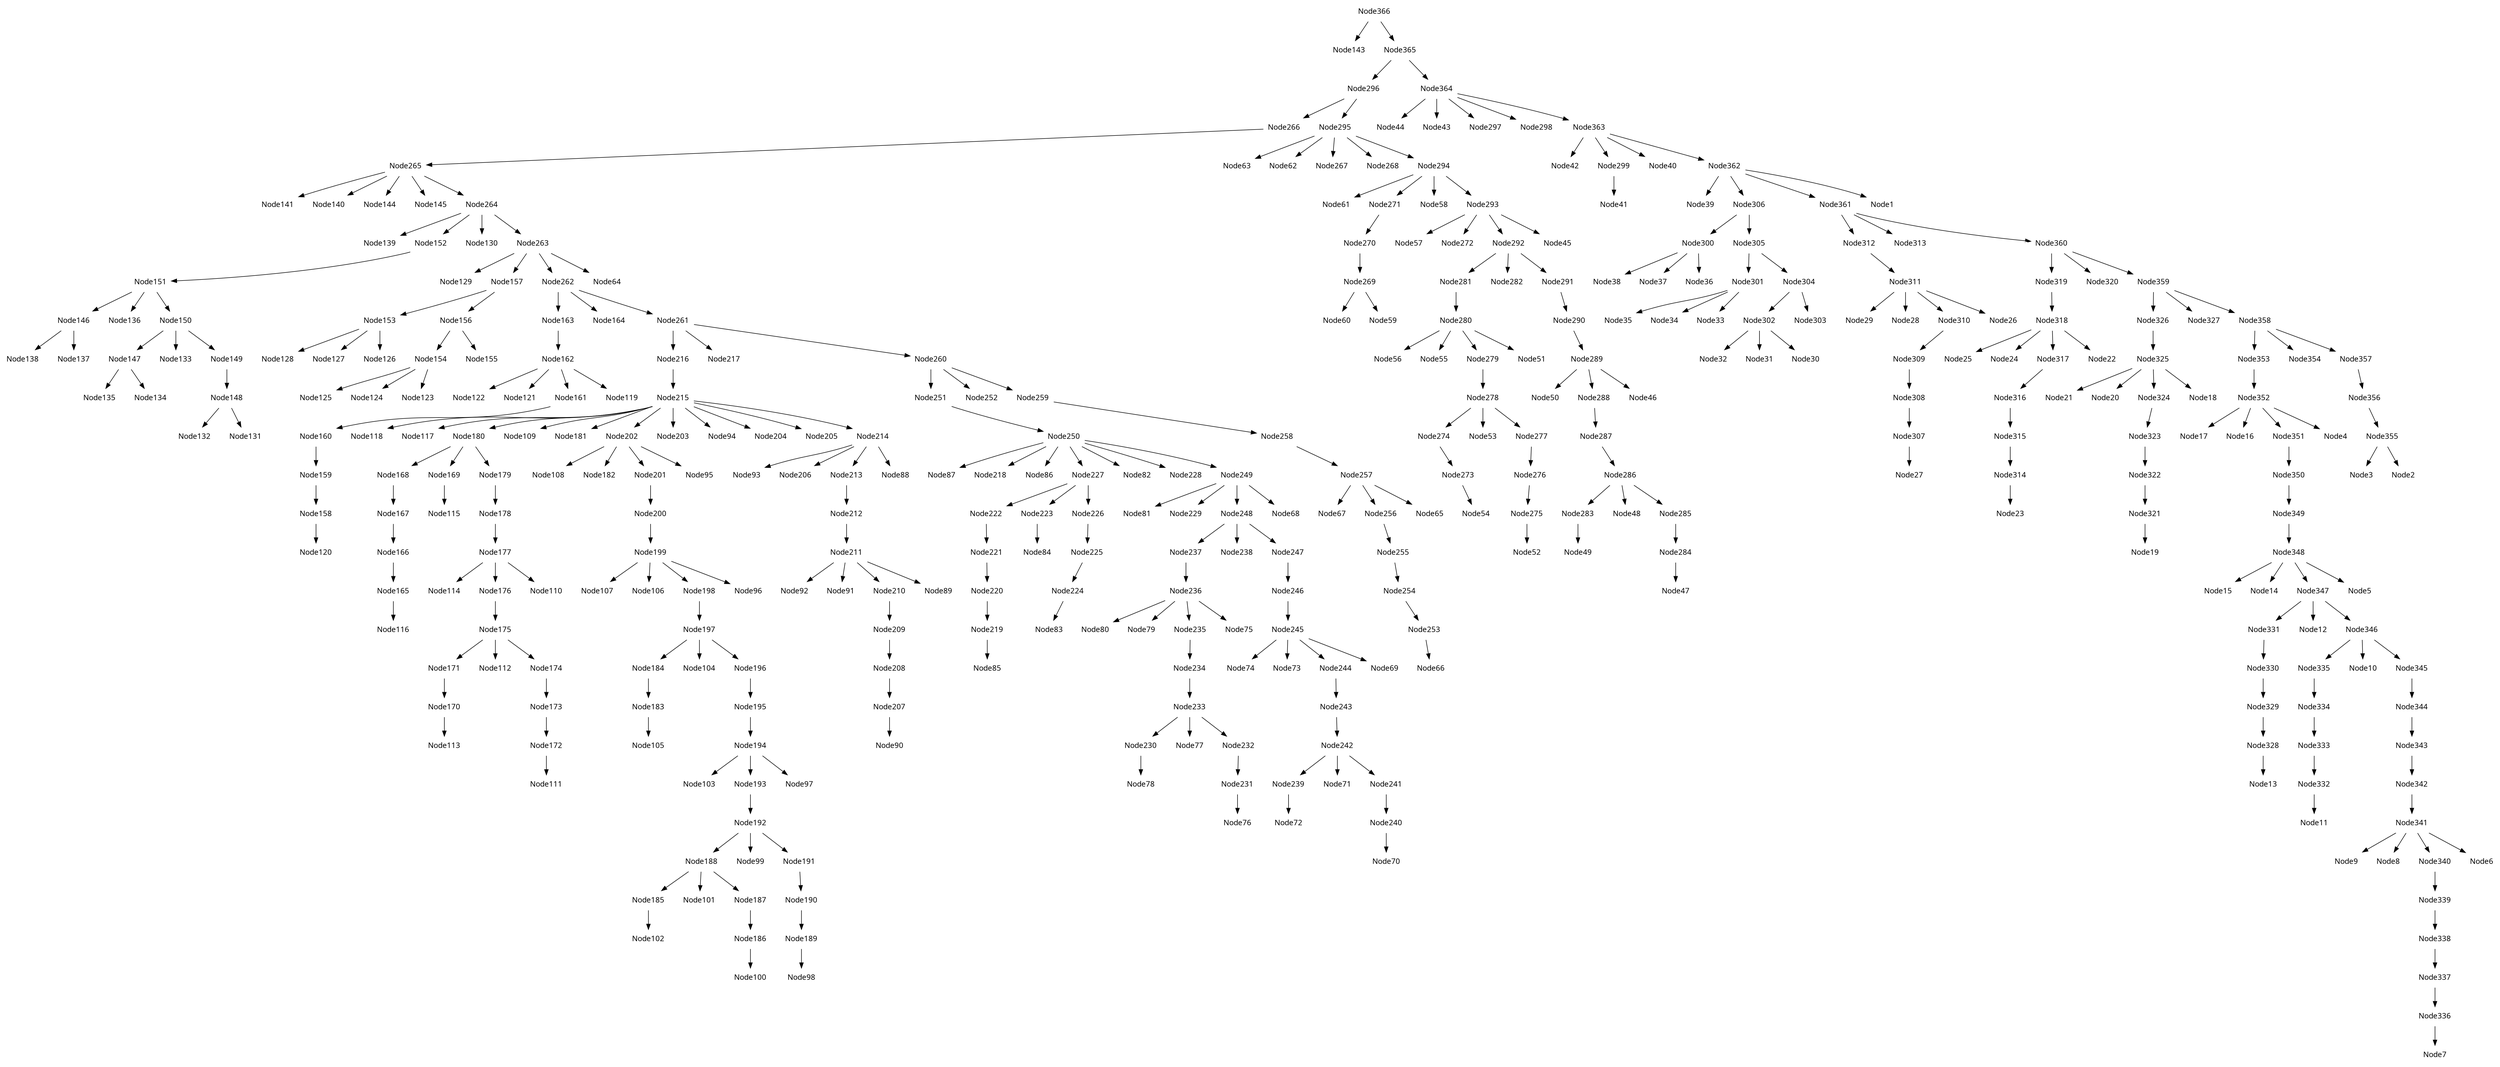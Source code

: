 #@startdot

digraph demo {
node [fontname="Fangsong" shape=plaintext]


	Node366->Node143
	Node366->Node365
	{
		rank = same;
		Node143->Node365[color=white];
		rankdir=LR;
	}
	Node365->Node296
	Node365->Node364
	{
		rank = same;
		Node296->Node364[color=white];
		rankdir=LR;
	}
	Node296->Node266
	Node296->Node295
	{
		rank = same;
		Node266->Node295[color=white];
		rankdir=LR;
	}
	Node266->Node265
	Node265->Node141
	Node265->Node140
	Node265->Node144
	Node265->Node145
	Node265->Node264
	{
		rank = same;
		Node141->Node140->Node144->Node145->Node264[color=white];
		rankdir=LR;
	}
	Node264->Node139
	Node264->Node152
	Node264->Node130
	Node264->Node263
	{
		rank = same;
		Node139->Node152->Node130->Node263[color=white];
		rankdir=LR;
	}
	Node152->Node151
	Node151->Node146
	Node151->Node136
	Node151->Node150
	{
		rank = same;
		Node146->Node136->Node150[color=white];
		rankdir=LR;
	}
	Node146->Node138
	Node146->Node137
	{
		rank = same;
		Node138->Node137[color=white];
		rankdir=LR;
	}
	Node150->Node147
	Node150->Node133
	Node150->Node149
	{
		rank = same;
		Node147->Node133->Node149[color=white];
		rankdir=LR;
	}
	Node147->Node135
	Node147->Node134
	{
		rank = same;
		Node135->Node134[color=white];
		rankdir=LR;
	}
	Node149->Node148
	Node148->Node132
	Node148->Node131
	{
		rank = same;
		Node132->Node131[color=white];
		rankdir=LR;
	}
	Node263->Node129
	Node263->Node157
	Node263->Node262
	Node263->Node64
	{
		rank = same;
		Node129->Node157->Node262->Node64[color=white];
		rankdir=LR;
	}
	Node157->Node153
	Node157->Node156
	{
		rank = same;
		Node153->Node156[color=white];
		rankdir=LR;
	}
	Node153->Node128
	Node153->Node127
	Node153->Node126
	{
		rank = same;
		Node128->Node127->Node126[color=white];
		rankdir=LR;
	}
	Node156->Node154
	Node156->Node155
	{
		rank = same;
		Node154->Node155[color=white];
		rankdir=LR;
	}
	Node154->Node125
	Node154->Node124
	Node154->Node123
	{
		rank = same;
		Node125->Node124->Node123[color=white];
		rankdir=LR;
	}
	Node262->Node163
	Node262->Node164
	Node262->Node261
	{
		rank = same;
		Node163->Node164->Node261[color=white];
		rankdir=LR;
	}
	Node163->Node162
	Node162->Node122
	Node162->Node121
	Node162->Node161
	Node162->Node119
	{
		rank = same;
		Node122->Node121->Node161->Node119[color=white];
		rankdir=LR;
	}
	Node161->Node160
	Node160->Node159
	Node159->Node158
	Node158->Node120
	Node261->Node216
	Node261->Node217
	Node261->Node260
	{
		rank = same;
		Node216->Node217->Node260[color=white];
		rankdir=LR;
	}
	Node216->Node215
	Node215->Node118
	Node215->Node117
	Node215->Node180
	Node215->Node109
	Node215->Node181
	Node215->Node202
	Node215->Node203
	Node215->Node94
	Node215->Node204
	Node215->Node205
	Node215->Node214
	{
		rank = same;
		Node118->Node117->Node180->Node109->Node181->Node202->Node203->Node94->Node204->Node205->Node214[color=white];
		rankdir=LR;
	}
	Node180->Node168
	Node180->Node169
	Node180->Node179
	{
		rank = same;
		Node168->Node169->Node179[color=white];
		rankdir=LR;
	}
	Node168->Node167
	Node167->Node166
	Node166->Node165
	Node165->Node116
	Node169->Node115
	Node179->Node178
	Node178->Node177
	Node177->Node114
	Node177->Node176
	Node177->Node110
	{
		rank = same;
		Node114->Node176->Node110[color=white];
		rankdir=LR;
	}
	Node176->Node175
	Node175->Node171
	Node175->Node112
	Node175->Node174
	{
		rank = same;
		Node171->Node112->Node174[color=white];
		rankdir=LR;
	}
	Node171->Node170
	Node170->Node113
	Node174->Node173
	Node173->Node172
	Node172->Node111
	Node202->Node108
	Node202->Node182
	Node202->Node201
	Node202->Node95
	{
		rank = same;
		Node108->Node182->Node201->Node95[color=white];
		rankdir=LR;
	}
	Node201->Node200
	Node200->Node199
	Node199->Node107
	Node199->Node106
	Node199->Node198
	Node199->Node96
	{
		rank = same;
		Node107->Node106->Node198->Node96[color=white];
		rankdir=LR;
	}
	Node198->Node197
	Node197->Node184
	Node197->Node104
	Node197->Node196
	{
		rank = same;
		Node184->Node104->Node196[color=white];
		rankdir=LR;
	}
	Node184->Node183
	Node183->Node105
	Node196->Node195
	Node195->Node194
	Node194->Node103
	Node194->Node193
	Node194->Node97
	{
		rank = same;
		Node103->Node193->Node97[color=white];
		rankdir=LR;
	}
	Node193->Node192
	Node192->Node188
	Node192->Node99
	Node192->Node191
	{
		rank = same;
		Node188->Node99->Node191[color=white];
		rankdir=LR;
	}
	Node188->Node185
	Node188->Node101
	Node188->Node187
	{
		rank = same;
		Node185->Node101->Node187[color=white];
		rankdir=LR;
	}
	Node185->Node102
	Node187->Node186
	Node186->Node100
	Node191->Node190
	Node190->Node189
	Node189->Node98
	Node214->Node93
	Node214->Node206
	Node214->Node213
	Node214->Node88
	{
		rank = same;
		Node93->Node206->Node213->Node88[color=white];
		rankdir=LR;
	}
	Node213->Node212
	Node212->Node211
	Node211->Node92
	Node211->Node91
	Node211->Node210
	Node211->Node89
	{
		rank = same;
		Node92->Node91->Node210->Node89[color=white];
		rankdir=LR;
	}
	Node210->Node209
	Node209->Node208
	Node208->Node207
	Node207->Node90
	Node260->Node251
	Node260->Node252
	Node260->Node259
	{
		rank = same;
		Node251->Node252->Node259[color=white];
		rankdir=LR;
	}
	Node251->Node250
	Node250->Node87
	Node250->Node218
	Node250->Node86
	Node250->Node227
	Node250->Node82
	Node250->Node228
	Node250->Node249
	{
		rank = same;
		Node87->Node218->Node86->Node227->Node82->Node228->Node249[color=white];
		rankdir=LR;
	}
	Node227->Node222
	Node227->Node223
	Node227->Node226
	{
		rank = same;
		Node222->Node223->Node226[color=white];
		rankdir=LR;
	}
	Node222->Node221
	Node221->Node220
	Node220->Node219
	Node219->Node85
	Node223->Node84
	Node226->Node225
	Node225->Node224
	Node224->Node83
	Node249->Node81
	Node249->Node229
	Node249->Node248
	Node249->Node68
	{
		rank = same;
		Node81->Node229->Node248->Node68[color=white];
		rankdir=LR;
	}
	Node248->Node237
	Node248->Node238
	Node248->Node247
	{
		rank = same;
		Node237->Node238->Node247[color=white];
		rankdir=LR;
	}
	Node237->Node236
	Node236->Node80
	Node236->Node79
	Node236->Node235
	Node236->Node75
	{
		rank = same;
		Node80->Node79->Node235->Node75[color=white];
		rankdir=LR;
	}
	Node235->Node234
	Node234->Node233
	Node233->Node230
	Node233->Node77
	Node233->Node232
	{
		rank = same;
		Node230->Node77->Node232[color=white];
		rankdir=LR;
	}
	Node230->Node78
	Node232->Node231
	Node231->Node76
	Node247->Node246
	Node246->Node245
	Node245->Node74
	Node245->Node73
	Node245->Node244
	Node245->Node69
	{
		rank = same;
		Node74->Node73->Node244->Node69[color=white];
		rankdir=LR;
	}
	Node244->Node243
	Node243->Node242
	Node242->Node239
	Node242->Node71
	Node242->Node241
	{
		rank = same;
		Node239->Node71->Node241[color=white];
		rankdir=LR;
	}
	Node239->Node72
	Node241->Node240
	Node240->Node70
	Node259->Node258
	Node258->Node257
	Node257->Node67
	Node257->Node256
	Node257->Node65
	{
		rank = same;
		Node67->Node256->Node65[color=white];
		rankdir=LR;
	}
	Node256->Node255
	Node255->Node254
	Node254->Node253
	Node253->Node66
	Node295->Node63
	Node295->Node62
	Node295->Node267
	Node295->Node268
	Node295->Node294
	{
		rank = same;
		Node63->Node62->Node267->Node268->Node294[color=white];
		rankdir=LR;
	}
	Node294->Node61
	Node294->Node271
	Node294->Node58
	Node294->Node293
	{
		rank = same;
		Node61->Node271->Node58->Node293[color=white];
		rankdir=LR;
	}
	Node271->Node270
	Node270->Node269
	Node269->Node60
	Node269->Node59
	{
		rank = same;
		Node60->Node59[color=white];
		rankdir=LR;
	}
	Node293->Node57
	Node293->Node272
	Node293->Node292
	Node293->Node45
	{
		rank = same;
		Node57->Node272->Node292->Node45[color=white];
		rankdir=LR;
	}
	Node292->Node281
	Node292->Node282
	Node292->Node291
	{
		rank = same;
		Node281->Node282->Node291[color=white];
		rankdir=LR;
	}
	Node281->Node280
	Node280->Node56
	Node280->Node55
	Node280->Node279
	Node280->Node51
	{
		rank = same;
		Node56->Node55->Node279->Node51[color=white];
		rankdir=LR;
	}
	Node279->Node278
	Node278->Node274
	Node278->Node53
	Node278->Node277
	{
		rank = same;
		Node274->Node53->Node277[color=white];
		rankdir=LR;
	}
	Node274->Node273
	Node273->Node54
	Node277->Node276
	Node276->Node275
	Node275->Node52
	Node291->Node290
	Node290->Node289
	Node289->Node50
	Node289->Node288
	Node289->Node46
	{
		rank = same;
		Node50->Node288->Node46[color=white];
		rankdir=LR;
	}
	Node288->Node287
	Node287->Node286
	Node286->Node283
	Node286->Node48
	Node286->Node285
	{
		rank = same;
		Node283->Node48->Node285[color=white];
		rankdir=LR;
	}
	Node283->Node49
	Node285->Node284
	Node284->Node47
	Node364->Node44
	Node364->Node43
	Node364->Node297
	Node364->Node298
	Node364->Node363
	{
		rank = same;
		Node44->Node43->Node297->Node298->Node363[color=white];
		rankdir=LR;
	}
	Node363->Node42
	Node363->Node299
	Node363->Node40
	Node363->Node362
	{
		rank = same;
		Node42->Node299->Node40->Node362[color=white];
		rankdir=LR;
	}
	Node299->Node41
	Node362->Node39
	Node362->Node306
	Node362->Node361
	Node362->Node1
	{
		rank = same;
		Node39->Node306->Node361->Node1[color=white];
		rankdir=LR;
	}
	Node306->Node300
	Node306->Node305
	{
		rank = same;
		Node300->Node305[color=white];
		rankdir=LR;
	}
	Node300->Node38
	Node300->Node37
	Node300->Node36
	{
		rank = same;
		Node38->Node37->Node36[color=white];
		rankdir=LR;
	}
	Node305->Node301
	Node305->Node304
	{
		rank = same;
		Node301->Node304[color=white];
		rankdir=LR;
	}
	Node301->Node35
	Node301->Node34
	Node301->Node33
	{
		rank = same;
		Node35->Node34->Node33[color=white];
		rankdir=LR;
	}
	Node304->Node302
	Node304->Node303
	{
		rank = same;
		Node302->Node303[color=white];
		rankdir=LR;
	}
	Node302->Node32
	Node302->Node31
	Node302->Node30
	{
		rank = same;
		Node32->Node31->Node30[color=white];
		rankdir=LR;
	}
	Node361->Node312
	Node361->Node313
	Node361->Node360
	{
		rank = same;
		Node312->Node313->Node360[color=white];
		rankdir=LR;
	}
	Node312->Node311
	Node311->Node29
	Node311->Node28
	Node311->Node310
	Node311->Node26
	{
		rank = same;
		Node29->Node28->Node310->Node26[color=white];
		rankdir=LR;
	}
	Node310->Node309
	Node309->Node308
	Node308->Node307
	Node307->Node27
	Node360->Node319
	Node360->Node320
	Node360->Node359
	{
		rank = same;
		Node319->Node320->Node359[color=white];
		rankdir=LR;
	}
	Node319->Node318
	Node318->Node25
	Node318->Node24
	Node318->Node317
	Node318->Node22
	{
		rank = same;
		Node25->Node24->Node317->Node22[color=white];
		rankdir=LR;
	}
	Node317->Node316
	Node316->Node315
	Node315->Node314
	Node314->Node23
	Node359->Node326
	Node359->Node327
	Node359->Node358
	{
		rank = same;
		Node326->Node327->Node358[color=white];
		rankdir=LR;
	}
	Node326->Node325
	Node325->Node21
	Node325->Node20
	Node325->Node324
	Node325->Node18
	{
		rank = same;
		Node21->Node20->Node324->Node18[color=white];
		rankdir=LR;
	}
	Node324->Node323
	Node323->Node322
	Node322->Node321
	Node321->Node19
	Node358->Node353
	Node358->Node354
	Node358->Node357
	{
		rank = same;
		Node353->Node354->Node357[color=white];
		rankdir=LR;
	}
	Node353->Node352
	Node352->Node17
	Node352->Node16
	Node352->Node351
	Node352->Node4
	{
		rank = same;
		Node17->Node16->Node351->Node4[color=white];
		rankdir=LR;
	}
	Node351->Node350
	Node350->Node349
	Node349->Node348
	Node348->Node15
	Node348->Node14
	Node348->Node347
	Node348->Node5
	{
		rank = same;
		Node15->Node14->Node347->Node5[color=white];
		rankdir=LR;
	}
	Node347->Node331
	Node347->Node12
	Node347->Node346
	{
		rank = same;
		Node331->Node12->Node346[color=white];
		rankdir=LR;
	}
	Node331->Node330
	Node330->Node329
	Node329->Node328
	Node328->Node13
	Node346->Node335
	Node346->Node10
	Node346->Node345
	{
		rank = same;
		Node335->Node10->Node345[color=white];
		rankdir=LR;
	}
	Node335->Node334
	Node334->Node333
	Node333->Node332
	Node332->Node11
	Node345->Node344
	Node344->Node343
	Node343->Node342
	Node342->Node341
	Node341->Node9
	Node341->Node8
	Node341->Node340
	Node341->Node6
	{
		rank = same;
		Node9->Node8->Node340->Node6[color=white];
		rankdir=LR;
	}
	Node340->Node339
	Node339->Node338
	Node338->Node337
	Node337->Node336
	Node336->Node7
	Node357->Node356
	Node356->Node355
	Node355->Node3
	Node355->Node2
	{
		rank = same;
		Node3->Node2[color=white];
		rankdir=LR;
	}

}

#@enddot
